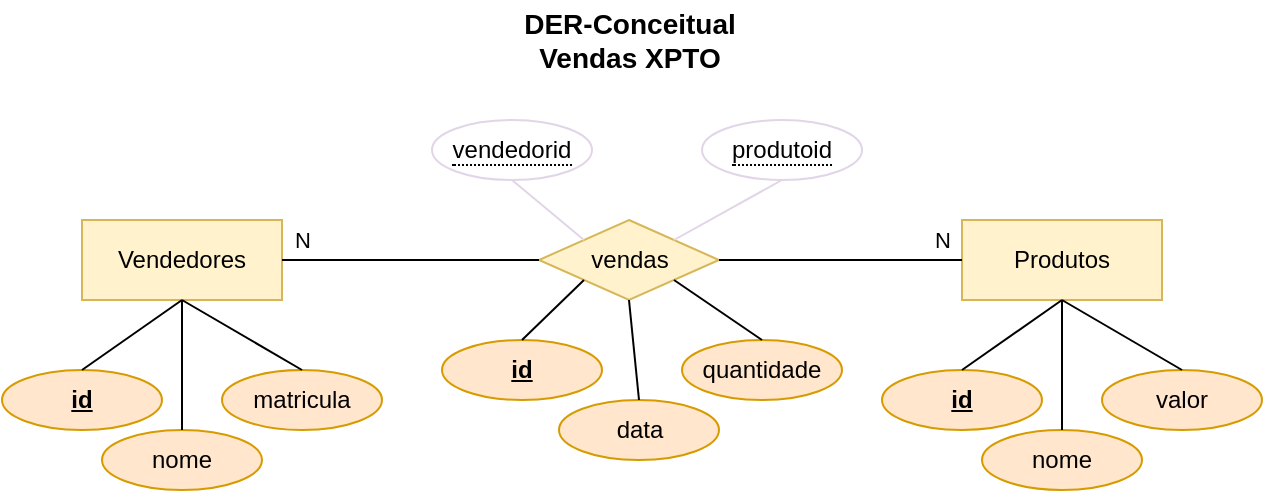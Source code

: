 <mxfile version="21.2.1" type="device">
  <diagram name="Página-1" id="8okNf1zZvJFeyVVcqxZa">
    <mxGraphModel dx="1434" dy="796" grid="1" gridSize="10" guides="1" tooltips="1" connect="1" arrows="1" fold="1" page="1" pageScale="1" pageWidth="827" pageHeight="1169" math="0" shadow="0">
      <root>
        <mxCell id="0" />
        <mxCell id="1" parent="0" />
        <mxCell id="8XN5skW_s9zGA-Es-qML-1" value="Vendedores" style="whiteSpace=wrap;html=1;align=center;fillColor=#fff2cc;strokeColor=#d6b656;" vertex="1" parent="1">
          <mxGeometry x="140" y="130" width="100" height="40" as="geometry" />
        </mxCell>
        <mxCell id="8XN5skW_s9zGA-Es-qML-2" value="Produtos" style="whiteSpace=wrap;html=1;align=center;fillColor=#fff2cc;strokeColor=#d6b656;" vertex="1" parent="1">
          <mxGeometry x="580" y="130" width="100" height="40" as="geometry" />
        </mxCell>
        <mxCell id="8XN5skW_s9zGA-Es-qML-3" value="DER-Conceitual&lt;br style=&quot;font-size: 14px;&quot;&gt;Vendas XPTO" style="text;html=1;strokeColor=none;fillColor=none;align=center;verticalAlign=middle;whiteSpace=wrap;rounded=0;fontStyle=1;fontSize=14;" vertex="1" parent="1">
          <mxGeometry x="349" y="20" width="130" height="40" as="geometry" />
        </mxCell>
        <mxCell id="8XN5skW_s9zGA-Es-qML-4" value="vendas" style="rhombus;whiteSpace=wrap;html=1;fillColor=#fff2cc;strokeColor=#d6b656;" vertex="1" parent="1">
          <mxGeometry x="368.5" y="130" width="90" height="40" as="geometry" />
        </mxCell>
        <mxCell id="8XN5skW_s9zGA-Es-qML-5" value="id" style="ellipse;whiteSpace=wrap;html=1;align=center;fontStyle=5;fillColor=#ffe6cc;strokeColor=#d79b00;" vertex="1" parent="1">
          <mxGeometry x="540" y="205" width="80" height="30" as="geometry" />
        </mxCell>
        <mxCell id="8XN5skW_s9zGA-Es-qML-6" value="nome" style="ellipse;whiteSpace=wrap;html=1;align=center;fillColor=#ffe6cc;strokeColor=#d79b00;" vertex="1" parent="1">
          <mxGeometry x="590" y="235" width="80" height="30" as="geometry" />
        </mxCell>
        <mxCell id="8XN5skW_s9zGA-Es-qML-7" value="valor" style="ellipse;whiteSpace=wrap;html=1;align=center;fillColor=#ffe6cc;strokeColor=#d79b00;" vertex="1" parent="1">
          <mxGeometry x="650" y="205" width="80" height="30" as="geometry" />
        </mxCell>
        <mxCell id="8XN5skW_s9zGA-Es-qML-8" value="id" style="ellipse;whiteSpace=wrap;html=1;align=center;fontStyle=5;fillColor=#ffe6cc;strokeColor=#d79b00;" vertex="1" parent="1">
          <mxGeometry x="100" y="205" width="80" height="30" as="geometry" />
        </mxCell>
        <mxCell id="8XN5skW_s9zGA-Es-qML-9" value="nome" style="ellipse;whiteSpace=wrap;html=1;align=center;fillColor=#ffe6cc;strokeColor=#d79b00;" vertex="1" parent="1">
          <mxGeometry x="150" y="235" width="80" height="30" as="geometry" />
        </mxCell>
        <mxCell id="8XN5skW_s9zGA-Es-qML-10" value="matricula" style="ellipse;whiteSpace=wrap;html=1;align=center;fillColor=#ffe6cc;strokeColor=#d79b00;" vertex="1" parent="1">
          <mxGeometry x="210" y="205" width="80" height="30" as="geometry" />
        </mxCell>
        <mxCell id="8XN5skW_s9zGA-Es-qML-11" value="id" style="ellipse;whiteSpace=wrap;html=1;align=center;fontStyle=5;fillColor=#ffe6cc;strokeColor=#d79b00;" vertex="1" parent="1">
          <mxGeometry x="320" y="190" width="80" height="30" as="geometry" />
        </mxCell>
        <mxCell id="8XN5skW_s9zGA-Es-qML-12" value="data" style="ellipse;whiteSpace=wrap;html=1;align=center;fillColor=#ffe6cc;strokeColor=#d79b00;" vertex="1" parent="1">
          <mxGeometry x="378.5" y="220" width="80" height="30" as="geometry" />
        </mxCell>
        <mxCell id="8XN5skW_s9zGA-Es-qML-13" value="quantidade" style="ellipse;whiteSpace=wrap;html=1;align=center;fillColor=#ffe6cc;strokeColor=#d79b00;" vertex="1" parent="1">
          <mxGeometry x="440" y="190" width="80" height="30" as="geometry" />
        </mxCell>
        <mxCell id="8XN5skW_s9zGA-Es-qML-14" value="&lt;span style=&quot;border-bottom: 1px dotted&quot;&gt;vendedorid&lt;/span&gt;" style="ellipse;whiteSpace=wrap;html=1;align=center;strokeColor=#E1D5E7;" vertex="1" parent="1">
          <mxGeometry x="315" y="80" width="80" height="30" as="geometry" />
        </mxCell>
        <mxCell id="8XN5skW_s9zGA-Es-qML-16" style="rounded=0;orthogonalLoop=1;jettySize=auto;html=1;exitX=0.5;exitY=1;exitDx=0;exitDy=0;entryX=1;entryY=0;entryDx=0;entryDy=0;endArrow=none;endFill=0;strokeColor=#E1D5E7;" edge="1" parent="1" source="8XN5skW_s9zGA-Es-qML-15" target="8XN5skW_s9zGA-Es-qML-4">
          <mxGeometry relative="1" as="geometry" />
        </mxCell>
        <mxCell id="8XN5skW_s9zGA-Es-qML-15" value="&lt;span style=&quot;border-bottom: 1px dotted&quot;&gt;produtoid&lt;/span&gt;" style="ellipse;whiteSpace=wrap;html=1;align=center;strokeColor=#E1D5E7;" vertex="1" parent="1">
          <mxGeometry x="450" y="80" width="80" height="30" as="geometry" />
        </mxCell>
        <mxCell id="8XN5skW_s9zGA-Es-qML-17" style="rounded=0;orthogonalLoop=1;jettySize=auto;html=1;exitX=0.5;exitY=1;exitDx=0;exitDy=0;entryX=0;entryY=0;entryDx=0;entryDy=0;endArrow=none;endFill=0;strokeColor=#E1D5E7;" edge="1" parent="1" source="8XN5skW_s9zGA-Es-qML-14" target="8XN5skW_s9zGA-Es-qML-4">
          <mxGeometry relative="1" as="geometry" />
        </mxCell>
        <mxCell id="8XN5skW_s9zGA-Es-qML-19" style="rounded=0;orthogonalLoop=1;jettySize=auto;html=1;exitX=0.5;exitY=0;exitDx=0;exitDy=0;entryX=0.5;entryY=1;entryDx=0;entryDy=0;endArrow=none;endFill=0;" edge="1" parent="1" source="8XN5skW_s9zGA-Es-qML-10" target="8XN5skW_s9zGA-Es-qML-1">
          <mxGeometry relative="1" as="geometry" />
        </mxCell>
        <mxCell id="8XN5skW_s9zGA-Es-qML-20" style="rounded=0;orthogonalLoop=1;jettySize=auto;html=1;exitX=0.5;exitY=0;exitDx=0;exitDy=0;entryX=0.5;entryY=1;entryDx=0;entryDy=0;endArrow=none;endFill=0;" edge="1" parent="1" source="8XN5skW_s9zGA-Es-qML-12" target="8XN5skW_s9zGA-Es-qML-4">
          <mxGeometry relative="1" as="geometry" />
        </mxCell>
        <mxCell id="8XN5skW_s9zGA-Es-qML-21" style="rounded=0;orthogonalLoop=1;jettySize=auto;html=1;exitX=0.5;exitY=0;exitDx=0;exitDy=0;entryX=1;entryY=1;entryDx=0;entryDy=0;endArrow=none;endFill=0;" edge="1" parent="1" source="8XN5skW_s9zGA-Es-qML-13" target="8XN5skW_s9zGA-Es-qML-4">
          <mxGeometry relative="1" as="geometry" />
        </mxCell>
        <mxCell id="8XN5skW_s9zGA-Es-qML-23" value="N" style="rounded=0;orthogonalLoop=1;jettySize=auto;html=1;exitX=0;exitY=0.5;exitDx=0;exitDy=0;entryX=1;entryY=0.5;entryDx=0;entryDy=0;endArrow=none;endFill=0;" edge="1" parent="1" source="8XN5skW_s9zGA-Es-qML-2" target="8XN5skW_s9zGA-Es-qML-4">
          <mxGeometry x="-0.835" y="-10" relative="1" as="geometry">
            <mxPoint as="offset" />
          </mxGeometry>
        </mxCell>
        <mxCell id="8XN5skW_s9zGA-Es-qML-24" value="N" style="rounded=0;orthogonalLoop=1;jettySize=auto;html=1;exitX=1;exitY=0.5;exitDx=0;exitDy=0;entryX=0;entryY=0.5;entryDx=0;entryDy=0;endArrow=none;endFill=0;" edge="1" parent="1" source="8XN5skW_s9zGA-Es-qML-1" target="8XN5skW_s9zGA-Es-qML-4">
          <mxGeometry x="-0.844" y="10" relative="1" as="geometry">
            <mxPoint as="offset" />
          </mxGeometry>
        </mxCell>
        <mxCell id="8XN5skW_s9zGA-Es-qML-25" style="rounded=0;orthogonalLoop=1;jettySize=auto;html=1;exitX=0.5;exitY=0;exitDx=0;exitDy=0;entryX=0;entryY=1;entryDx=0;entryDy=0;endArrow=none;endFill=0;" edge="1" parent="1" source="8XN5skW_s9zGA-Es-qML-11" target="8XN5skW_s9zGA-Es-qML-4">
          <mxGeometry relative="1" as="geometry" />
        </mxCell>
        <mxCell id="8XN5skW_s9zGA-Es-qML-26" style="rounded=0;orthogonalLoop=1;jettySize=auto;html=1;entryX=0.5;entryY=1;entryDx=0;entryDy=0;endArrow=none;endFill=0;exitX=0.5;exitY=0;exitDx=0;exitDy=0;" edge="1" parent="1" source="8XN5skW_s9zGA-Es-qML-9" target="8XN5skW_s9zGA-Es-qML-1">
          <mxGeometry relative="1" as="geometry">
            <mxPoint x="190" y="230" as="sourcePoint" />
            <mxPoint x="190" y="170" as="targetPoint" />
          </mxGeometry>
        </mxCell>
        <mxCell id="8XN5skW_s9zGA-Es-qML-27" style="rounded=0;orthogonalLoop=1;jettySize=auto;html=1;entryX=0.5;entryY=1;entryDx=0;entryDy=0;endArrow=none;endFill=0;exitX=0.5;exitY=0;exitDx=0;exitDy=0;" edge="1" parent="1" source="8XN5skW_s9zGA-Es-qML-8" target="8XN5skW_s9zGA-Es-qML-1">
          <mxGeometry relative="1" as="geometry">
            <mxPoint x="190" y="230" as="sourcePoint" />
            <mxPoint x="190" y="170" as="targetPoint" />
          </mxGeometry>
        </mxCell>
        <mxCell id="8XN5skW_s9zGA-Es-qML-28" style="rounded=0;orthogonalLoop=1;jettySize=auto;html=1;entryX=0.5;entryY=1;entryDx=0;entryDy=0;endArrow=none;endFill=0;exitX=0.5;exitY=0;exitDx=0;exitDy=0;" edge="1" parent="1" source="8XN5skW_s9zGA-Es-qML-5" target="8XN5skW_s9zGA-Es-qML-2">
          <mxGeometry relative="1" as="geometry">
            <mxPoint x="190" y="230" as="sourcePoint" />
            <mxPoint x="190" y="170" as="targetPoint" />
          </mxGeometry>
        </mxCell>
        <mxCell id="8XN5skW_s9zGA-Es-qML-29" style="rounded=0;orthogonalLoop=1;jettySize=auto;html=1;entryX=0.5;entryY=1;entryDx=0;entryDy=0;endArrow=none;endFill=0;exitX=0.5;exitY=0;exitDx=0;exitDy=0;" edge="1" parent="1" source="8XN5skW_s9zGA-Es-qML-6" target="8XN5skW_s9zGA-Es-qML-2">
          <mxGeometry relative="1" as="geometry">
            <mxPoint x="190" y="230" as="sourcePoint" />
            <mxPoint x="190" y="170" as="targetPoint" />
          </mxGeometry>
        </mxCell>
        <mxCell id="8XN5skW_s9zGA-Es-qML-30" style="rounded=0;orthogonalLoop=1;jettySize=auto;html=1;entryX=0.5;entryY=1;entryDx=0;entryDy=0;endArrow=none;endFill=0;exitX=0.5;exitY=0;exitDx=0;exitDy=0;" edge="1" parent="1" source="8XN5skW_s9zGA-Es-qML-7" target="8XN5skW_s9zGA-Es-qML-2">
          <mxGeometry relative="1" as="geometry">
            <mxPoint x="190" y="230" as="sourcePoint" />
            <mxPoint x="190" y="170" as="targetPoint" />
          </mxGeometry>
        </mxCell>
      </root>
    </mxGraphModel>
  </diagram>
</mxfile>
